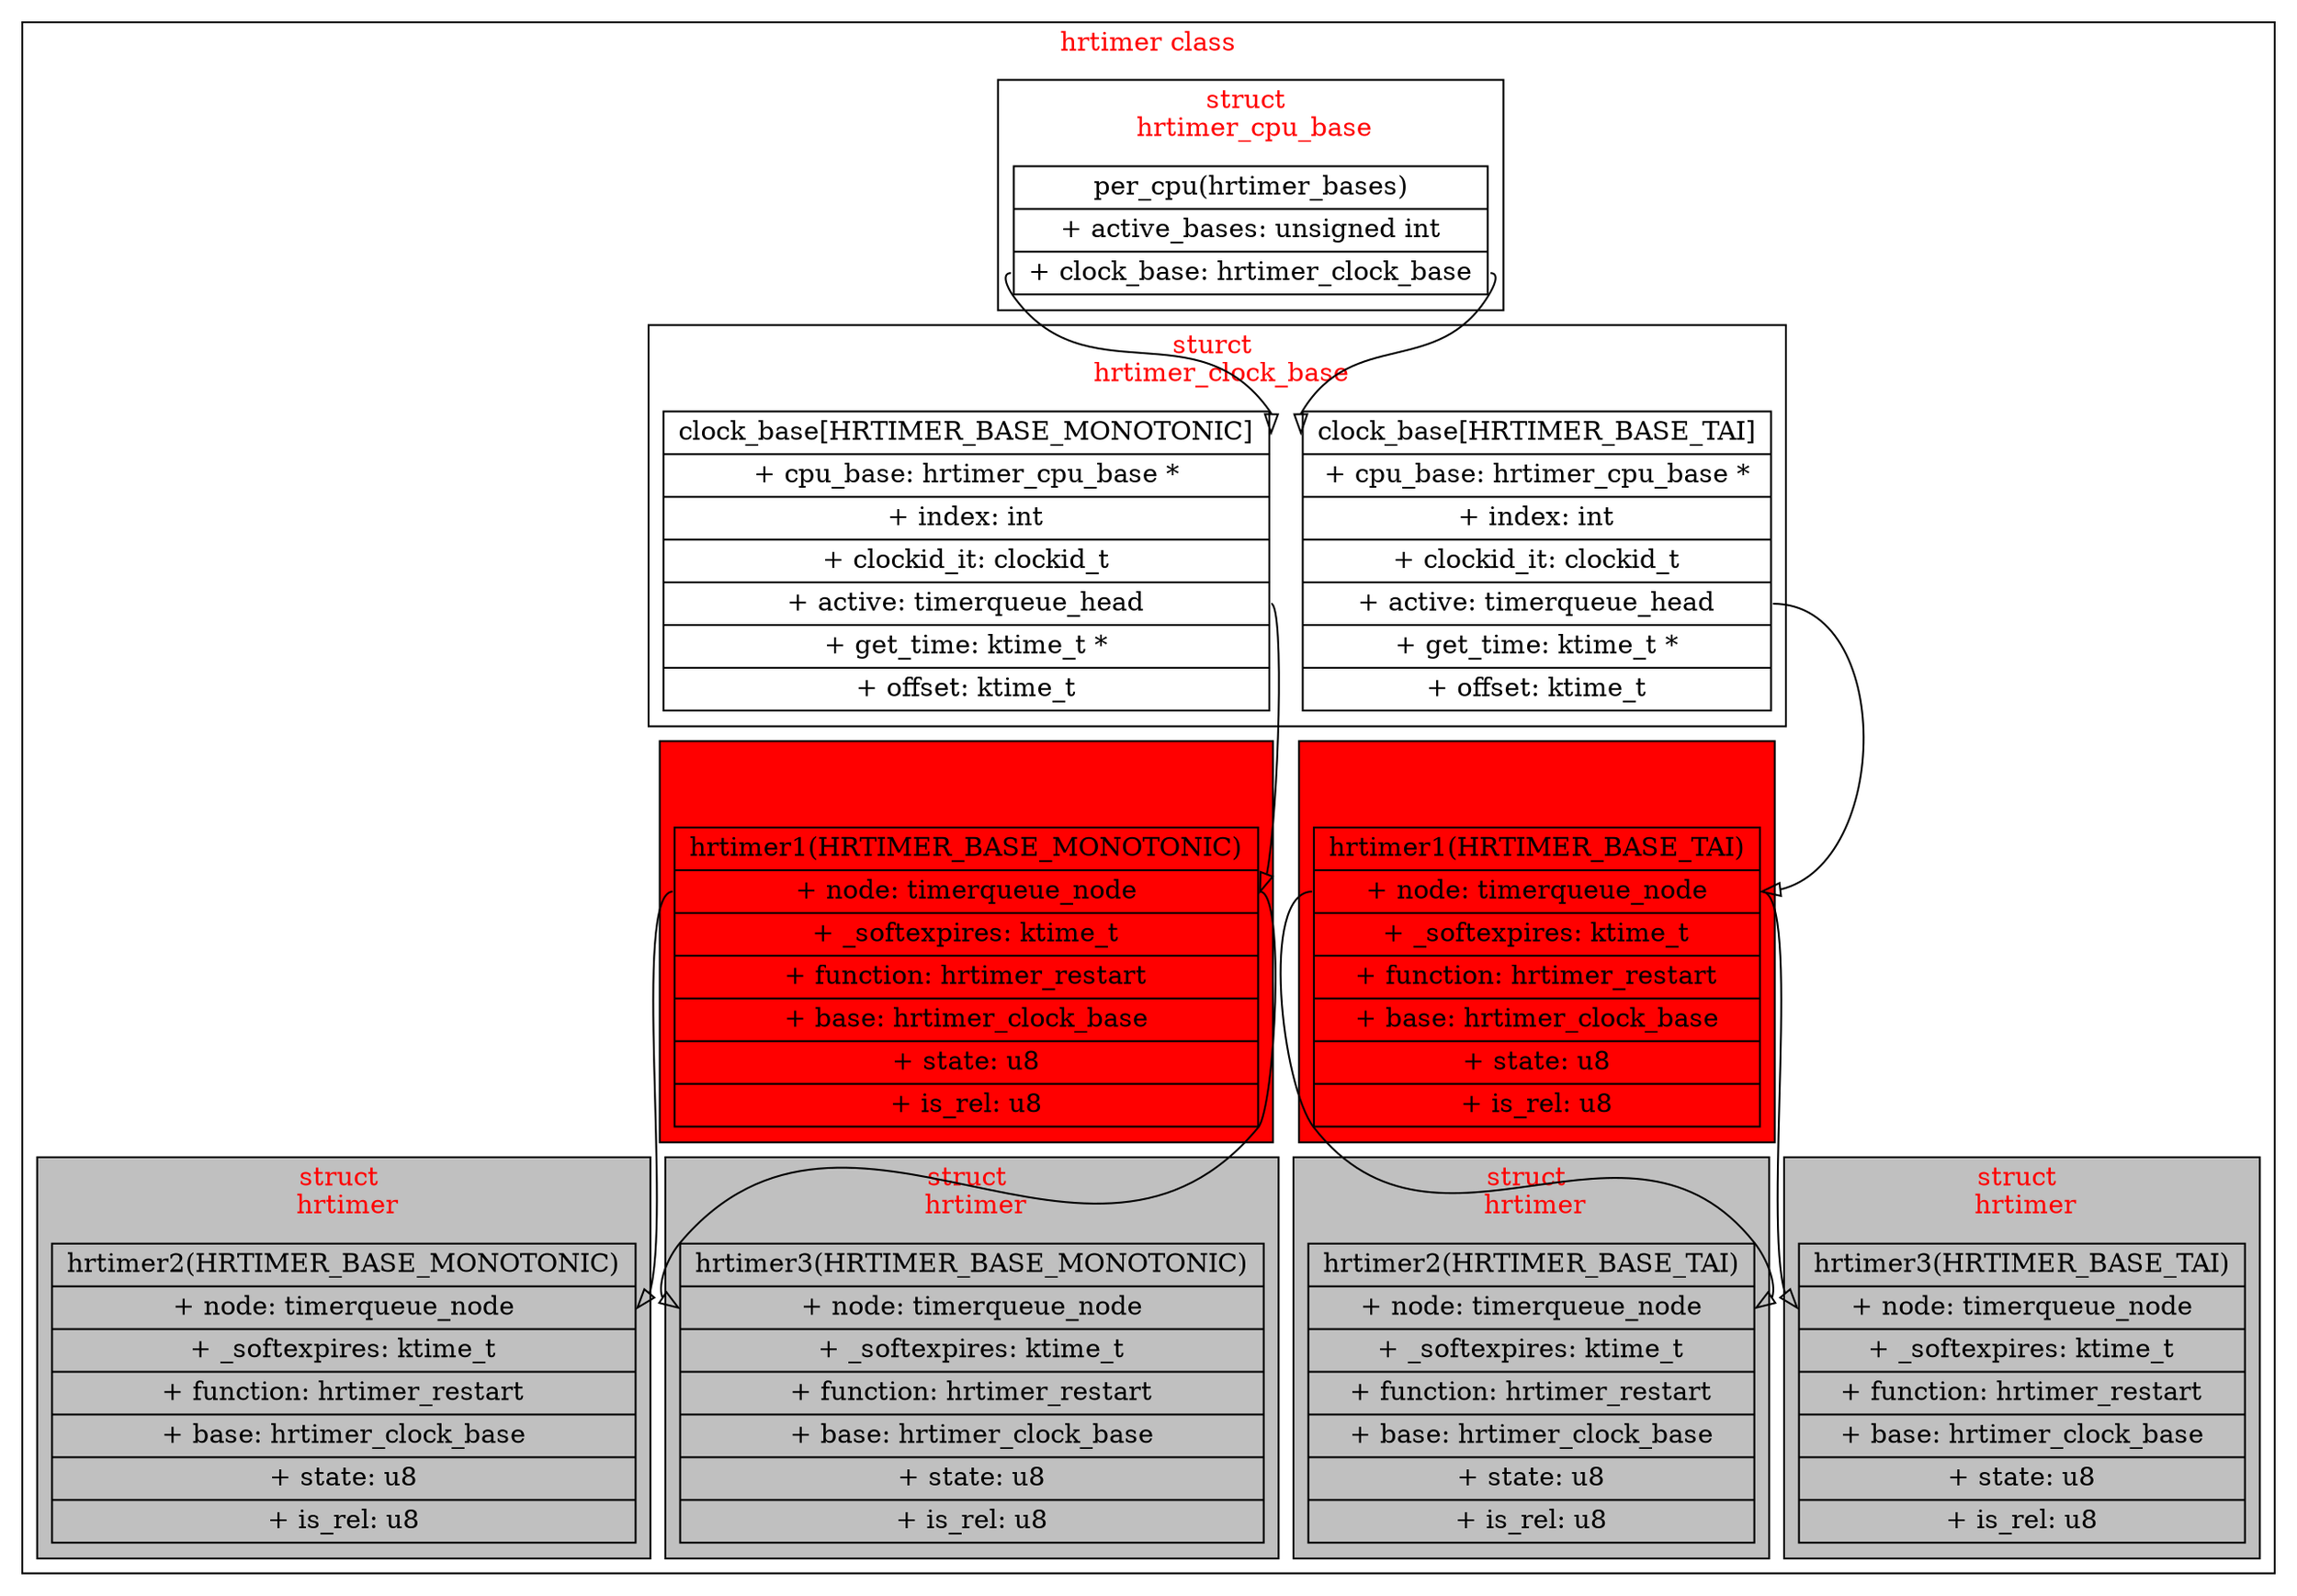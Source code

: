     digraph G{
        edge[
            arrowhead="empty"
        ]
        node[
            shape="record"
        ]
		subgraph cluster_top {

			//bgcolor=gray
			//bgcolor=#000000
			//bgcolor=blue
		    label="hrtimer class"
			fontcolor=red
	        subgraph cluster_1 {
				label="struct \n hrtimer_cpu_base"
					fontcolor=red
					hrtimer_cpu_base [
					label="{<per_cpu> per_cpu(hrtimer_bases)|
						<cpu_base> + active_bases: unsigned int |
						<clock_base> + clock_base: hrtimer_clock_base }"
					]
			}
			subgraph cluster_2 {
				label="sturct \n hrtimer_clock_base"
					fontcolor=red
					hrtimer_clock_base1 [
					label="{<clock_base> clock_base[HRTIMER_BASE_MONOTONIC]|
						+ cpu_base: hrtimer_cpu_base * |
						+ index: int |
						+ clockid_it: clockid_t  |
						<active> + active: timerqueue_head  |
						+ get_time: ktime_t * |
						+ offset: ktime_t }"
					]
					hrtimer_clock_base2 [
					label="{<clock_base>  clock_base[HRTIMER_BASE_TAI]|
						+ cpu_base: hrtimer_cpu_base * |
						+ index: int |
						+ clockid_it: clockid_t  |
						<active> + active: timerqueue_head  |
						+ get_time: ktime_t * |
						+ offset: ktime_t }"
					]
		   }
			subgraph cluster_3 {
				label="struct \n hrtimer"
					bgcolor=red
					hrtimer1 [
					label="{<f0> hrtimer1(HRTIMER_BASE_MONOTONIC)|
						<timerqueue_node> + node: timerqueue_node|
						+ _softexpires: ktime_t |
						+ function: hrtimer_restart  |
						<base> + base: hrtimer_clock_base  |
						+ state: u8 |
						+ is_rel: u8 }"
					]
			}

			subgraph cluster_4 {
				label="struct \n hrtimer"
					bgcolor=gray
					//fontcolor=red
					hrtimer2 [
					label="{<f0> hrtimer2(HRTIMER_BASE_MONOTONIC)|
						<timerqueue_node> + node: timerqueue_node|
						+ _softexpires: ktime_t |
						+ function: hrtimer_restart  |
						<base> + base: hrtimer_clock_base  |
						+ state: u8 |
						+ is_rel: u8 }"
					]
			}

			subgraph cluster_5 {
				label="struct \n hrtimer"
					bgcolor=gray
					//fontcolor=black
					hrtimer3 [
					label="{<f0> hrtimer3(HRTIMER_BASE_MONOTONIC)|
						<timerqueue_node> + node: timerqueue_node|
						+ _softexpires: ktime_t |
						+ function: hrtimer_restart  |
						<base> + base: hrtimer_clock_base  |
						+ state: u8 |
						+ is_rel: u8 }"
					]
			}


			subgraph cluster_6 {
				label="struct \n hrtimer"
					bgcolor=red
					hrtimer4 [
					label="{<f0> hrtimer1(HRTIMER_BASE_TAI)|
						<timerqueue_node> + node: timerqueue_node|
						+ _softexpires: ktime_t |
						+ function: hrtimer_restart  |
						<base> + base: hrtimer_clock_base  |
						+ state: u8 |
						+ is_rel: u8 }"
					]
			}

			subgraph cluster_7 {
				label="struct \n hrtimer"
					bgcolor=gray
					//fontcolor=red
					hrtimer5 [
					label="{<f0> hrtimer2(HRTIMER_BASE_TAI)|
						<timerqueue_node> + node: timerqueue_node|
						+ _softexpires: ktime_t |
						+ function: hrtimer_restart  |
						<base> + base: hrtimer_clock_base  |
						+ state: u8 |
						+ is_rel: u8 }"
					]
			}

			subgraph cluster_8 {
				label="struct \n hrtimer"
					bgcolor=gray
					//fontcolor=black
					hrtimer6 [
					label="{<f0> hrtimer3(HRTIMER_BASE_TAI)|
						<timerqueue_node> + node: timerqueue_node|
						+ _softexpires: ktime_t |
						+ function: hrtimer_restart  |
						<base> + base: hrtimer_clock_base  |
						+ state: u8 |
						+ is_rel: u8 }"
					]
			}

	}

			hrtimer_cpu_base:clock_base->hrtimer_clock_base1:clock_base 
			hrtimer_cpu_base:clock_base->hrtimer_clock_base2:clock_base 
			hrtimer_clock_base1:active->hrtimer1:timerqueue_node
			hrtimer1:timerqueue_node->hrtimer2:timerqueue_node
			hrtimer1:timerqueue_node->hrtimer3:timerqueue_node

			//hrtimer1:base->hrtimer_clock_base1
			//hrtimer2:base->hrtimer_clock_base1
			//hrtimer3:base->hrtimer_clock_base1
			//hrtimer4:base->hrtimer_clock_base2
			//hrtimer5:base->hrtimer_clock_base2
			//hrtimer6:base->hrtimer_clock_base2



			hrtimer_clock_base2:active->hrtimer4:timerqueue_node
			hrtimer4:timerqueue_node->hrtimer5:timerqueue_node
			hrtimer4:timerqueue_node->hrtimer6:timerqueue_node



    }

